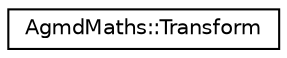 digraph "Graphical Class Hierarchy"
{
  edge [fontname="Helvetica",fontsize="10",labelfontname="Helvetica",labelfontsize="10"];
  node [fontname="Helvetica",fontsize="10",shape=record];
  rankdir="LR";
  Node1 [label="AgmdMaths::Transform",height=0.2,width=0.4,color="black", fillcolor="white", style="filled",URL="$class_agmd_maths_1_1_transform.html"];
}
